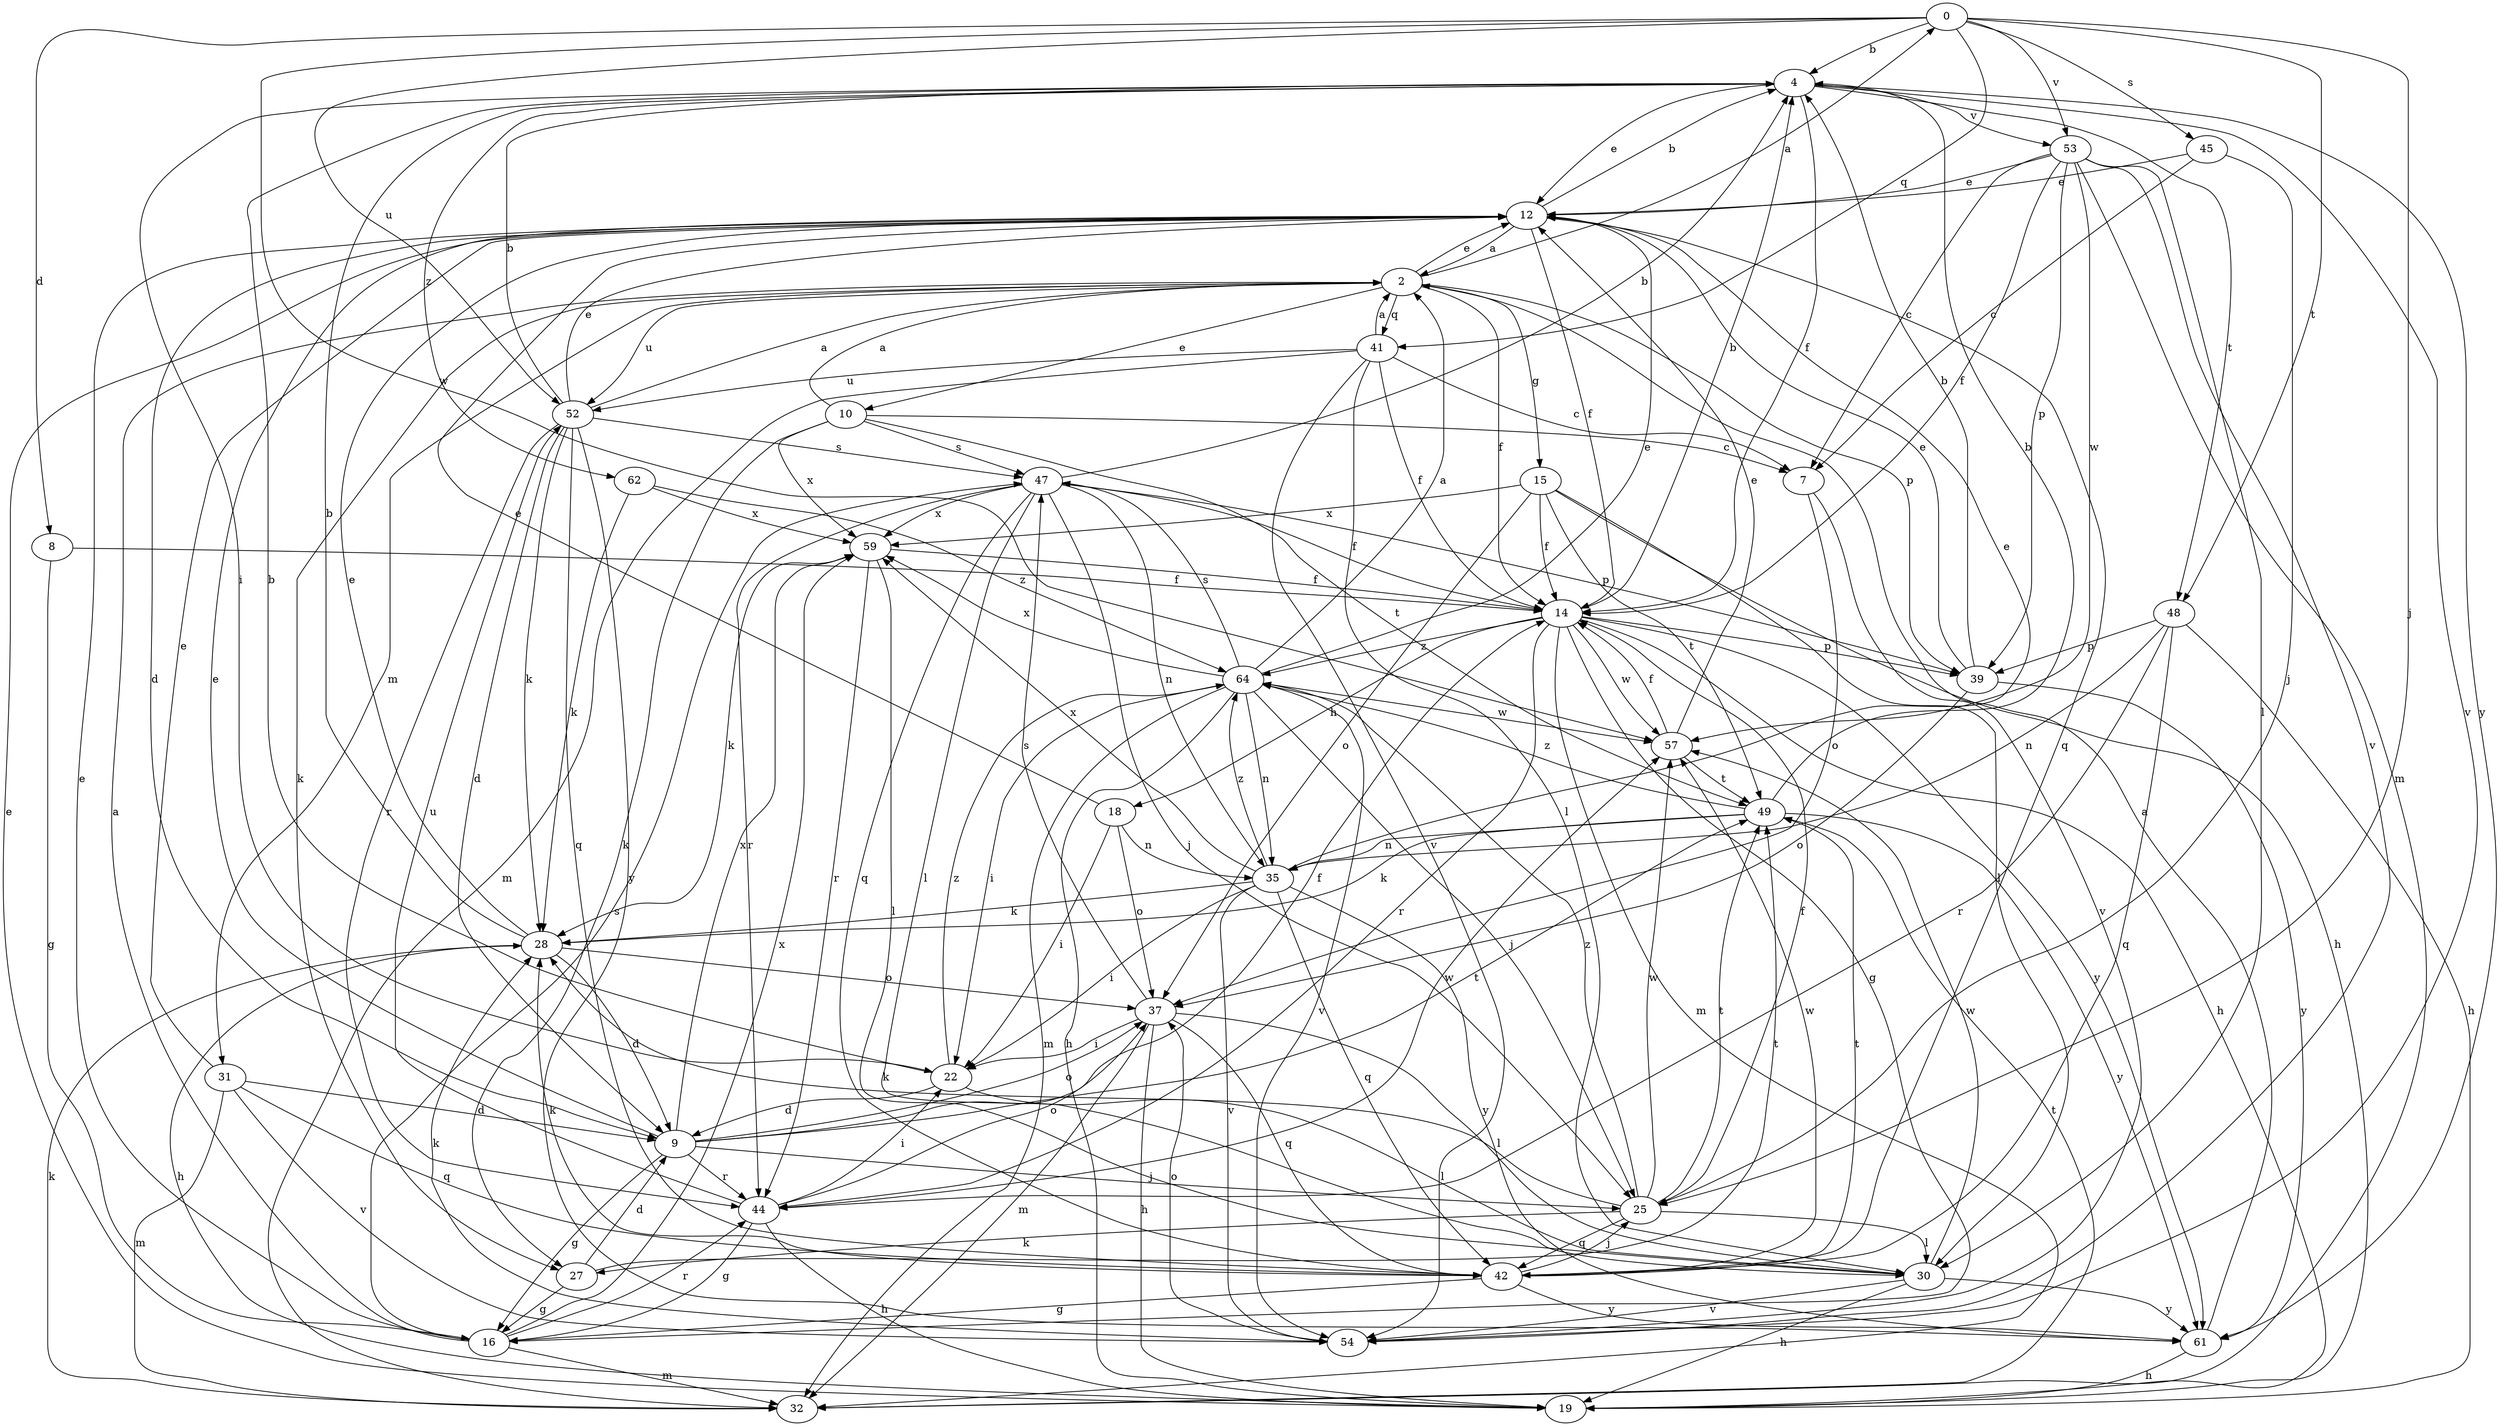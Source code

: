 strict digraph  {
0;
2;
4;
7;
8;
9;
10;
12;
14;
15;
16;
18;
19;
22;
25;
27;
28;
30;
31;
32;
35;
37;
39;
41;
42;
44;
45;
47;
48;
49;
52;
53;
54;
57;
59;
61;
62;
64;
0 -> 4  [label=b];
0 -> 8  [label=d];
0 -> 25  [label=j];
0 -> 41  [label=q];
0 -> 45  [label=s];
0 -> 48  [label=t];
0 -> 52  [label=u];
0 -> 53  [label=v];
0 -> 57  [label=w];
2 -> 0  [label=a];
2 -> 10  [label=e];
2 -> 12  [label=e];
2 -> 14  [label=f];
2 -> 15  [label=g];
2 -> 27  [label=k];
2 -> 31  [label=m];
2 -> 39  [label=p];
2 -> 41  [label=q];
2 -> 52  [label=u];
4 -> 12  [label=e];
4 -> 14  [label=f];
4 -> 22  [label=i];
4 -> 48  [label=t];
4 -> 53  [label=v];
4 -> 54  [label=v];
4 -> 61  [label=y];
4 -> 62  [label=z];
7 -> 37  [label=o];
7 -> 54  [label=v];
8 -> 14  [label=f];
8 -> 16  [label=g];
9 -> 12  [label=e];
9 -> 14  [label=f];
9 -> 16  [label=g];
9 -> 25  [label=j];
9 -> 37  [label=o];
9 -> 44  [label=r];
9 -> 49  [label=t];
9 -> 59  [label=x];
10 -> 2  [label=a];
10 -> 7  [label=c];
10 -> 27  [label=k];
10 -> 47  [label=s];
10 -> 49  [label=t];
10 -> 59  [label=x];
12 -> 2  [label=a];
12 -> 4  [label=b];
12 -> 9  [label=d];
12 -> 14  [label=f];
12 -> 42  [label=q];
14 -> 4  [label=b];
14 -> 16  [label=g];
14 -> 18  [label=h];
14 -> 19  [label=h];
14 -> 32  [label=m];
14 -> 39  [label=p];
14 -> 44  [label=r];
14 -> 57  [label=w];
14 -> 61  [label=y];
14 -> 64  [label=z];
15 -> 14  [label=f];
15 -> 19  [label=h];
15 -> 30  [label=l];
15 -> 37  [label=o];
15 -> 49  [label=t];
15 -> 59  [label=x];
16 -> 2  [label=a];
16 -> 12  [label=e];
16 -> 32  [label=m];
16 -> 44  [label=r];
16 -> 47  [label=s];
16 -> 59  [label=x];
18 -> 12  [label=e];
18 -> 22  [label=i];
18 -> 35  [label=n];
18 -> 37  [label=o];
19 -> 12  [label=e];
22 -> 4  [label=b];
22 -> 9  [label=d];
22 -> 30  [label=l];
22 -> 64  [label=z];
25 -> 14  [label=f];
25 -> 27  [label=k];
25 -> 28  [label=k];
25 -> 30  [label=l];
25 -> 42  [label=q];
25 -> 49  [label=t];
25 -> 57  [label=w];
25 -> 64  [label=z];
27 -> 9  [label=d];
27 -> 16  [label=g];
27 -> 49  [label=t];
28 -> 4  [label=b];
28 -> 9  [label=d];
28 -> 12  [label=e];
28 -> 19  [label=h];
28 -> 37  [label=o];
30 -> 19  [label=h];
30 -> 54  [label=v];
30 -> 57  [label=w];
30 -> 61  [label=y];
31 -> 9  [label=d];
31 -> 12  [label=e];
31 -> 32  [label=m];
31 -> 42  [label=q];
31 -> 54  [label=v];
32 -> 28  [label=k];
32 -> 49  [label=t];
35 -> 12  [label=e];
35 -> 22  [label=i];
35 -> 28  [label=k];
35 -> 42  [label=q];
35 -> 54  [label=v];
35 -> 59  [label=x];
35 -> 61  [label=y];
35 -> 64  [label=z];
37 -> 19  [label=h];
37 -> 22  [label=i];
37 -> 30  [label=l];
37 -> 32  [label=m];
37 -> 42  [label=q];
37 -> 47  [label=s];
39 -> 4  [label=b];
39 -> 12  [label=e];
39 -> 37  [label=o];
39 -> 61  [label=y];
41 -> 2  [label=a];
41 -> 7  [label=c];
41 -> 14  [label=f];
41 -> 30  [label=l];
41 -> 32  [label=m];
41 -> 52  [label=u];
41 -> 54  [label=v];
42 -> 16  [label=g];
42 -> 25  [label=j];
42 -> 28  [label=k];
42 -> 49  [label=t];
42 -> 57  [label=w];
42 -> 61  [label=y];
44 -> 16  [label=g];
44 -> 19  [label=h];
44 -> 22  [label=i];
44 -> 37  [label=o];
44 -> 52  [label=u];
44 -> 57  [label=w];
45 -> 7  [label=c];
45 -> 12  [label=e];
45 -> 25  [label=j];
47 -> 4  [label=b];
47 -> 14  [label=f];
47 -> 25  [label=j];
47 -> 30  [label=l];
47 -> 35  [label=n];
47 -> 39  [label=p];
47 -> 42  [label=q];
47 -> 44  [label=r];
47 -> 59  [label=x];
48 -> 19  [label=h];
48 -> 35  [label=n];
48 -> 39  [label=p];
48 -> 42  [label=q];
48 -> 44  [label=r];
49 -> 4  [label=b];
49 -> 28  [label=k];
49 -> 35  [label=n];
49 -> 61  [label=y];
49 -> 64  [label=z];
52 -> 2  [label=a];
52 -> 4  [label=b];
52 -> 9  [label=d];
52 -> 12  [label=e];
52 -> 28  [label=k];
52 -> 42  [label=q];
52 -> 44  [label=r];
52 -> 47  [label=s];
52 -> 61  [label=y];
53 -> 7  [label=c];
53 -> 12  [label=e];
53 -> 14  [label=f];
53 -> 30  [label=l];
53 -> 32  [label=m];
53 -> 39  [label=p];
53 -> 54  [label=v];
53 -> 57  [label=w];
54 -> 28  [label=k];
54 -> 37  [label=o];
57 -> 12  [label=e];
57 -> 14  [label=f];
57 -> 49  [label=t];
59 -> 14  [label=f];
59 -> 28  [label=k];
59 -> 30  [label=l];
59 -> 44  [label=r];
61 -> 2  [label=a];
61 -> 19  [label=h];
62 -> 28  [label=k];
62 -> 59  [label=x];
62 -> 64  [label=z];
64 -> 2  [label=a];
64 -> 12  [label=e];
64 -> 19  [label=h];
64 -> 22  [label=i];
64 -> 25  [label=j];
64 -> 32  [label=m];
64 -> 35  [label=n];
64 -> 47  [label=s];
64 -> 54  [label=v];
64 -> 57  [label=w];
64 -> 59  [label=x];
}
